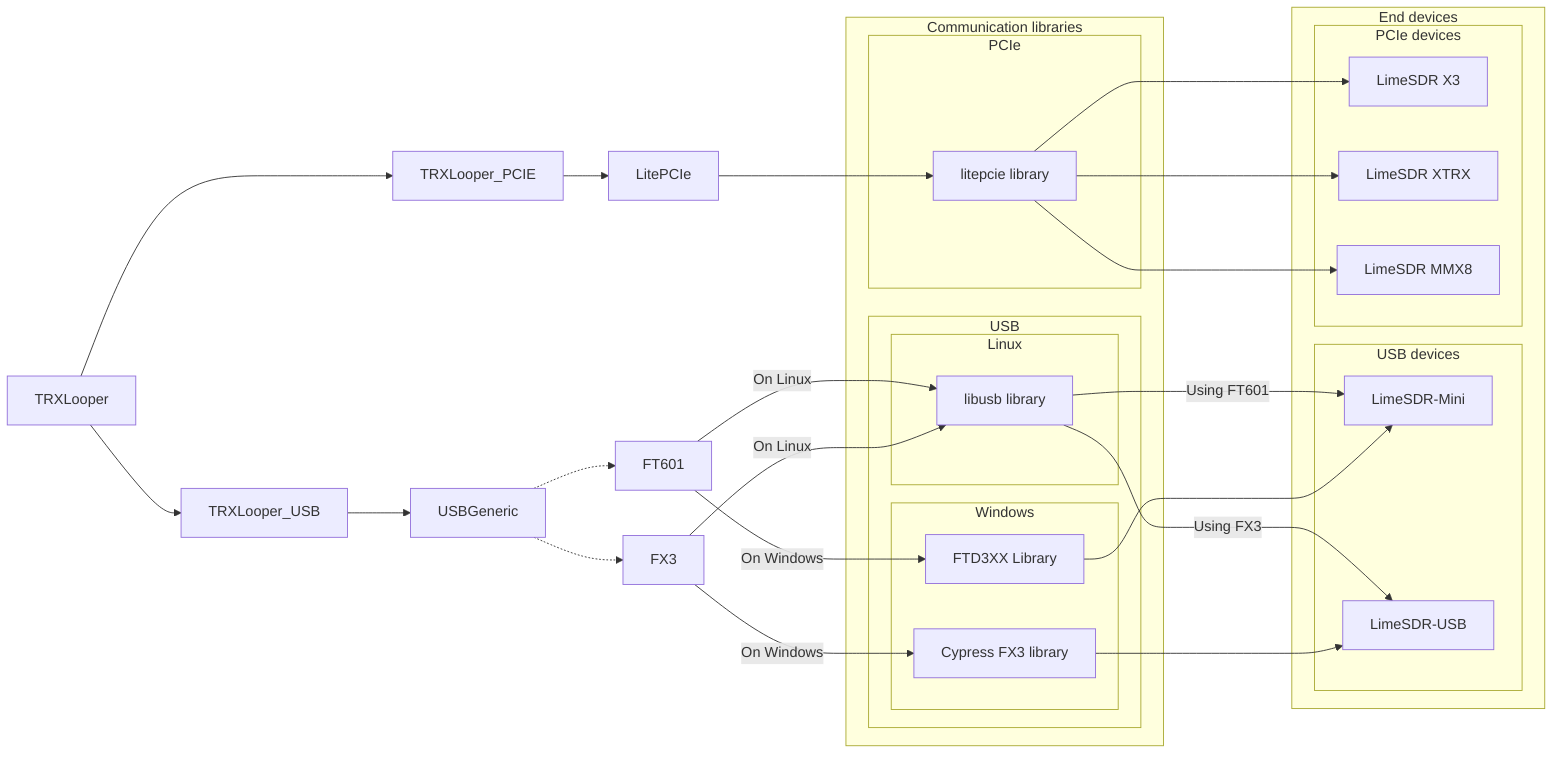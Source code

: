 flowchart LR
    subgraph End devices
        subgraph USB devices
            SDRMini["LimeSDR-Mini"]
            SDR["LimeSDR-USB"]
        end
        subgraph PCIe devices
            X3["LimeSDR X3"]
            XTRX["LimeSDR XTRX"]
            MMX8["LimeSDR MMX8"]
        end
    end

    subgraph Communication libraries
        subgraph USB
            subgraph Linux
                libusb["libusb library"]
            end
            subgraph Windows
                Cypress["Cypress FX3 library"]
                FTD3XX["FTD3XX Library"]
            end
        end
        subgraph PCIe
            litepcie["litepcie library"]
        end
    end

    TRXLooper-->TRXLooper_USB & TRXLooper_PCIE

    TRXLooper_PCIE-->LitePCIe-->litepcie-->X3 & XTRX & MMX8
    TRXLooper_USB-->USBGeneric-.->FX3 & FT601

    FX3-->|On Windows|Cypress-->SDR
    FT601-->|On Windows|FTD3XX-->SDRMini
    FX3 & FT601-->|On Linux|libusb

    libusb-->|Using FT601|SDRMini 
    libusb-->|Using FX3|SDR